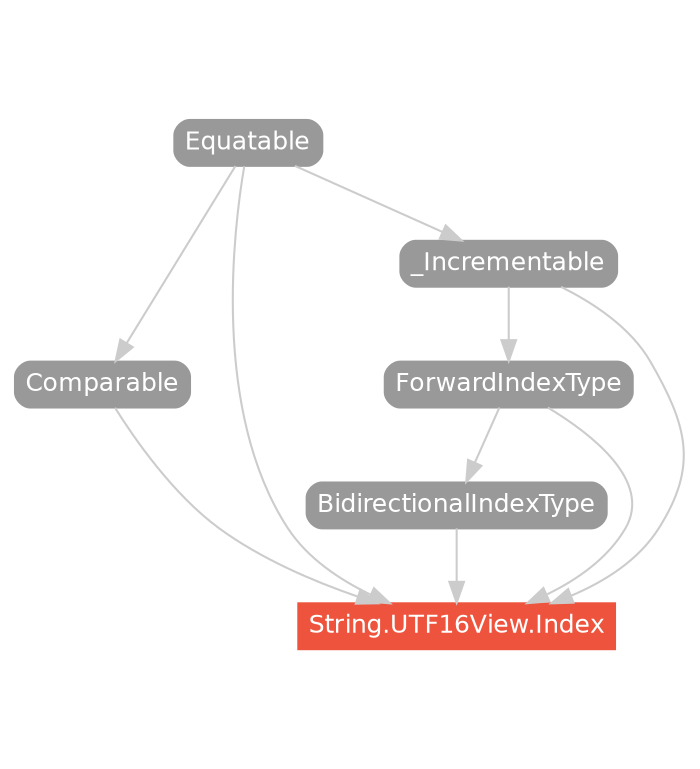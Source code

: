 strict digraph "String.UTF16View.Index - Type Hierarchy - SwiftDoc.org" {
    pad="0.1,0.8"
    node [shape=box, style="filled,rounded", color="#999999", fillcolor="#999999", fontcolor=white, fontname=Helvetica, fontnames="Helvetica,sansserif", fontsize=12, margin="0.07,0.05", height="0.3"]
    edge [color="#cccccc"]
    "BidirectionalIndexType" [URL="/protocol/BidirectionalIndexType/"]
    "Comparable" [URL="/protocol/Comparable/"]
    "Equatable" [URL="/protocol/Equatable/"]
    "ForwardIndexType" [URL="/protocol/ForwardIndexType/"]
    "String.UTF16View.Index" [URL="/type/String.UTF16View.Index/", style="filled", fillcolor="#ee543d", color="#ee543d"]
    "_Incrementable" [URL="/protocol/_Incrementable/"]    "ForwardIndexType" -> "String.UTF16View.Index"
    "_Incrementable" -> "String.UTF16View.Index"
    "BidirectionalIndexType" -> "String.UTF16View.Index"
    "Equatable" -> "String.UTF16View.Index"
    "Comparable" -> "String.UTF16View.Index"
    "_Incrementable" -> "ForwardIndexType"
    "Equatable" -> "_Incrementable"
    "Equatable" -> "_Incrementable"
    "ForwardIndexType" -> "BidirectionalIndexType"
    "_Incrementable" -> "ForwardIndexType"
    "Equatable" -> "_Incrementable"
    "Equatable" -> "Comparable"
    subgraph Types {
        rank = max; "String.UTF16View.Index";
    }
}